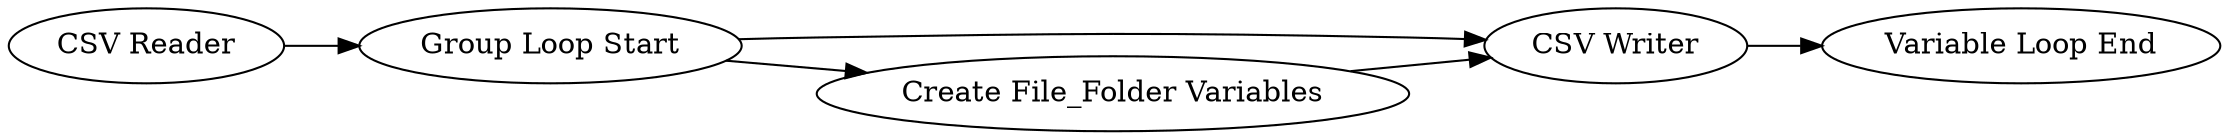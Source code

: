 digraph {
	29 -> 31
	31 -> 30
	32 -> 31
	29 -> 32
	28 -> 29
	29 [label="Group Loop Start"]
	28 [label="CSV Reader"]
	31 [label="CSV Writer"]
	32 [label="Create File_Folder Variables"]
	30 [label="Variable Loop End"]
	rankdir=LR
}
